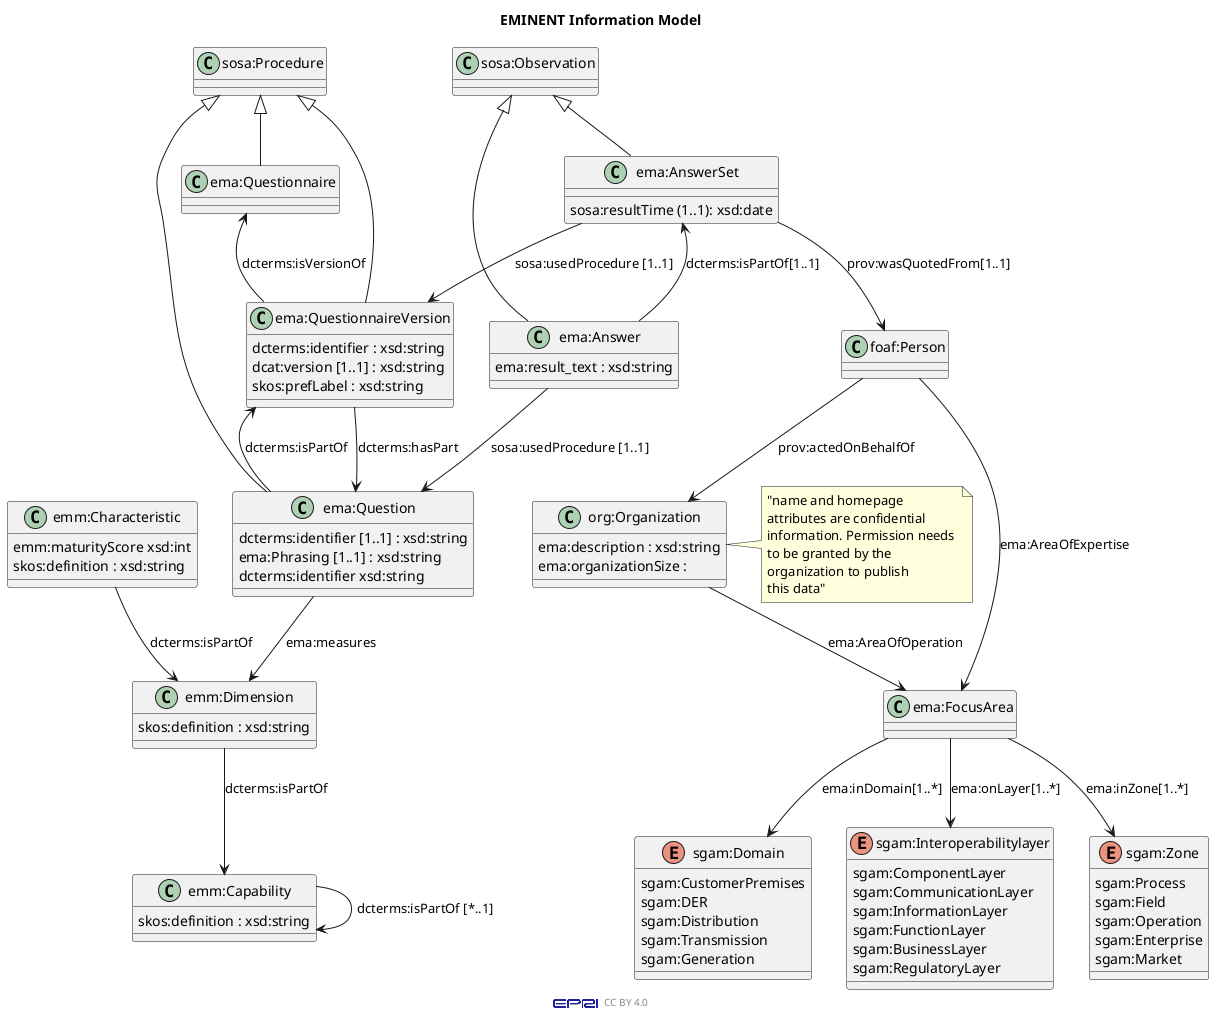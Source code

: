 @startuml Eminent Vocabulary

sprite $EPRI [376x77/16z] {
xTm5SYH144FHVm7T_xYBmJsGktP9FP7AGEEFUePfvZewChmUGoW--Zi6yP68eMNhpdgNT_lXBJLhTrAylDSDxyhb_x0VVuQKWFVbujt7dw28kp4Ow0xS5N5t
5kFTHnzMn3sGJ7KVkolY7cW6kflT5NBNQtT5t0FHMtLHo3q38ElSprrr3_swx-gYv91UlzQuZxVTwyxvELZLmmbtuGxgSBIg1nFgpjs9kCDX04jtZViS8Dgj
--d5BdVduzthNlUwrxtkTU_sZFpkTQ-x0kxTNvKoxgyv4-SY_z7TTnoOL-Cz3dnc-NDtINdtmF7tKm13T-NT9GNTPNKtiME-Bfoykpx2NGgxA-BkFijfO8-x
A-REr5rrztHDx7LtxZQmpNrkQs1Vv3vVlO5zv_OCANS0MBhz3WDtGtZPSG92xZoQq1MizkDY07Ft_2spdaSrdAq2HDovpAhpJT_aVgfSzrSe472lEmdtkfDm
hpjrhtlTwrxtkjUzxjsEh7lTkx_wVEfkk3RSE7Tsn_0qkU0iS9__fiaukznr6tVTrPq5pnTRu3u8GDq1jhZNdRe31BOawWwGSQyxTdVg3e1_Jx7kPnXIUsoQ
vRY9EzZTMU6E_RRXmOfZJwebvdvM7XYksAKEHDYltNFspCi9WL1MuHN_1
}


footer  <$EPRI,scale=0.12,color=darkblue>  CC BY 4.0

title EMINENT Information Model


     class "sosa:Procedure" as Procedure

     class "ema:Questionnaire" as QR 
     class "ema:QuestionnaireVersion" as QRV

    class "sosa:Observation" as Observation


class "ema:AnswerSet" as Anss {
    sosa:resultTime (1..1): xsd:date
}

class "ema:Answer" as Ans {
    ema:result_text : xsd:string
}
class "ema:QuestionnaireVersion" as QRV {
}



class "foaf:Person" as Person

class "org:Organization" as Organization {
    ema:description : xsd:string
    ema:organizationSize : 

}

note right : "name and homepage \nattributes are confidential \ninformation. Permission needs \nto be granted by the \norganization to publish \nthis data" 

class "ema:FocusArea" as FA

enum "sgam:Zone" as iopz {
    sgam:Process 
    sgam:Field 
    sgam:Operation
    sgam:Enterprise
    sgam:Market
}

enum "sgam:Domain" as iopd {
    sgam:CustomerPremises
    sgam:DER 
    sgam:Distribution
    sgam:Transmission
    sgam:Generation
}

enum "sgam:Interoperabilitylayer" as iopl {
    sgam:ComponentLayer
    sgam:CommunicationLayer
    sgam:InformationLayer
    sgam:FunctionLayer
    sgam:BusinessLayer
    sgam:RegulatoryLayer
}




class "ema:QuestionnaireVersion" as QRV {
    dcterms:identifier : xsd:string
    dcat:version [1..1] : xsd:string
    skos:prefLabel : xsd:string
}

class "ema:Question" as Q {
    dcterms:identifier [1..1] : xsd:string    
    ema:Phrasing [1..1] : xsd:string
    dcterms:identifier xsd:string
}

class "emm:Characteristic" as char{
    emm:maturityScore xsd:int
    skos:definition : xsd:string
}

class "emm:Dimension" as Dimension {
    skos:definition : xsd:string
}

class "emm:Capability" as cap {
    skos:definition : xsd:string
}


class "intnet:Questionnaire" as QR 



QR <-- QRV : "dcterms:isVersionOf"
Q <-- QRV : "dcterms:hasPart"
QRV <-- Q : "dcterms:isPartOf" 
Q --> Dimension : "ema:measures"



char --> Dimension : "dcterms:isPartOf"

Dimension --> cap : "dcterms:isPartOf"



Observation <|-- Ans
Observation <|-- Anss
Procedure <|-- QRV
Procedure <|-- Q
Procedure <|-- QR

Anss <-- Ans : "dcterms:isPartOf[1..1]"

Anss --> QRV : "sosa:usedProcedure [1..1]"
Ans --> Q : "sosa:usedProcedure [1..1]"

Anss --> Person :"prov:wasQuotedFrom[1..1]"
Person --> Organization : "prov:actedOnBehalfOf"

FA --> iopd : "ema:inDomain[1..*]"
FA --> iopl : "ema:onLayer[1..*]"
FA --> iopz : "ema:inZone[1..*]"
Person --> FA : "ema:AreaOfExpertise"
Organization --> FA : "ema:AreaOfOperation"

cap --> cap : "dcterms:isPartOf [*..1]"

@enduml